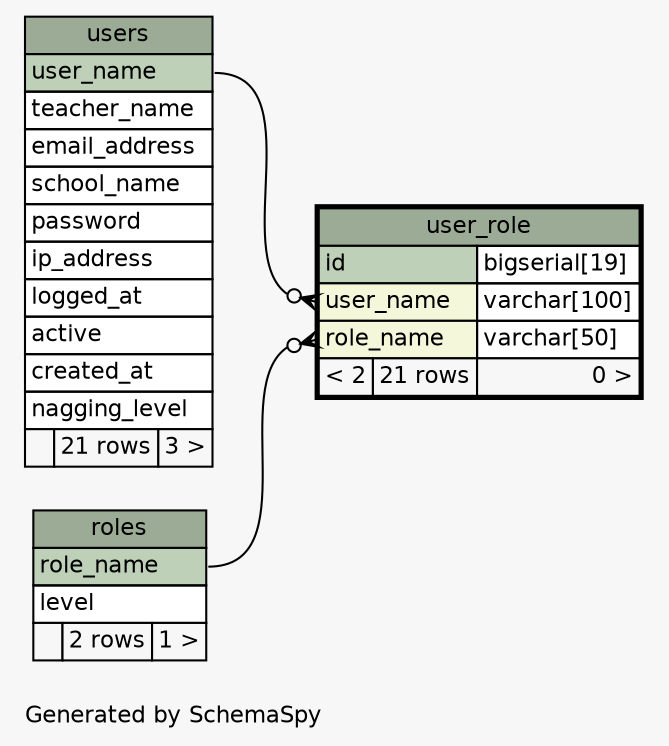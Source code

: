 // dot 2.40.1 on Linux 4.15.0-47-generic
// SchemaSpy rev 590
digraph "oneDegreeRelationshipsDiagram" {
  graph [
    rankdir="RL"
    bgcolor="#f7f7f7"
    label="\nGenerated by SchemaSpy"
    labeljust="l"
    nodesep="0.18"
    ranksep="0.46"
    fontname="Helvetica"
    fontsize="11"
  ];
  node [
    fontname="Helvetica"
    fontsize="11"
    shape="plaintext"
  ];
  edge [
    arrowsize="0.8"
  ];
  "user_role":"role_name":w -> "roles":"role_name":e [arrowhead=none dir=back arrowtail=crowodot];
  "user_role":"user_name":w -> "users":"user_name":e [arrowhead=none dir=back arrowtail=crowodot];
  "roles" [
    label=<
    <TABLE BORDER="0" CELLBORDER="1" CELLSPACING="0" BGCOLOR="#ffffff">
      <TR><TD COLSPAN="3" BGCOLOR="#9bab96" ALIGN="CENTER">roles</TD></TR>
      <TR><TD PORT="role_name" COLSPAN="3" BGCOLOR="#bed1b8" ALIGN="LEFT">role_name</TD></TR>
      <TR><TD PORT="level" COLSPAN="3" ALIGN="LEFT">level</TD></TR>
      <TR><TD ALIGN="LEFT" BGCOLOR="#f7f7f7">  </TD><TD ALIGN="RIGHT" BGCOLOR="#f7f7f7">2 rows</TD><TD ALIGN="RIGHT" BGCOLOR="#f7f7f7">1 &gt;</TD></TR>
    </TABLE>>
    URL="roles.html"
    tooltip="roles"
  ];
  "user_role" [
    label=<
    <TABLE BORDER="2" CELLBORDER="1" CELLSPACING="0" BGCOLOR="#ffffff">
      <TR><TD COLSPAN="3" BGCOLOR="#9bab96" ALIGN="CENTER">user_role</TD></TR>
      <TR><TD PORT="id" COLSPAN="2" BGCOLOR="#bed1b8" ALIGN="LEFT">id</TD><TD PORT="id.type" ALIGN="LEFT">bigserial[19]</TD></TR>
      <TR><TD PORT="user_name" COLSPAN="2" BGCOLOR="#f4f7da" ALIGN="LEFT">user_name</TD><TD PORT="user_name.type" ALIGN="LEFT">varchar[100]</TD></TR>
      <TR><TD PORT="role_name" COLSPAN="2" BGCOLOR="#f4f7da" ALIGN="LEFT">role_name</TD><TD PORT="role_name.type" ALIGN="LEFT">varchar[50]</TD></TR>
      <TR><TD ALIGN="LEFT" BGCOLOR="#f7f7f7">&lt; 2</TD><TD ALIGN="RIGHT" BGCOLOR="#f7f7f7">21 rows</TD><TD ALIGN="RIGHT" BGCOLOR="#f7f7f7">0 &gt;</TD></TR>
    </TABLE>>
    URL="user_role.html"
    tooltip="user_role"
  ];
  "users" [
    label=<
    <TABLE BORDER="0" CELLBORDER="1" CELLSPACING="0" BGCOLOR="#ffffff">
      <TR><TD COLSPAN="3" BGCOLOR="#9bab96" ALIGN="CENTER">users</TD></TR>
      <TR><TD PORT="user_name" COLSPAN="3" BGCOLOR="#bed1b8" ALIGN="LEFT">user_name</TD></TR>
      <TR><TD PORT="teacher_name" COLSPAN="3" ALIGN="LEFT">teacher_name</TD></TR>
      <TR><TD PORT="email_address" COLSPAN="3" ALIGN="LEFT">email_address</TD></TR>
      <TR><TD PORT="school_name" COLSPAN="3" ALIGN="LEFT">school_name</TD></TR>
      <TR><TD PORT="password" COLSPAN="3" ALIGN="LEFT">password</TD></TR>
      <TR><TD PORT="ip_address" COLSPAN="3" ALIGN="LEFT">ip_address</TD></TR>
      <TR><TD PORT="logged_at" COLSPAN="3" ALIGN="LEFT">logged_at</TD></TR>
      <TR><TD PORT="active" COLSPAN="3" ALIGN="LEFT">active</TD></TR>
      <TR><TD PORT="created_at" COLSPAN="3" ALIGN="LEFT">created_at</TD></TR>
      <TR><TD PORT="nagging_level" COLSPAN="3" ALIGN="LEFT">nagging_level</TD></TR>
      <TR><TD ALIGN="LEFT" BGCOLOR="#f7f7f7">  </TD><TD ALIGN="RIGHT" BGCOLOR="#f7f7f7">21 rows</TD><TD ALIGN="RIGHT" BGCOLOR="#f7f7f7">3 &gt;</TD></TR>
    </TABLE>>
    URL="users.html"
    tooltip="users"
  ];
}
